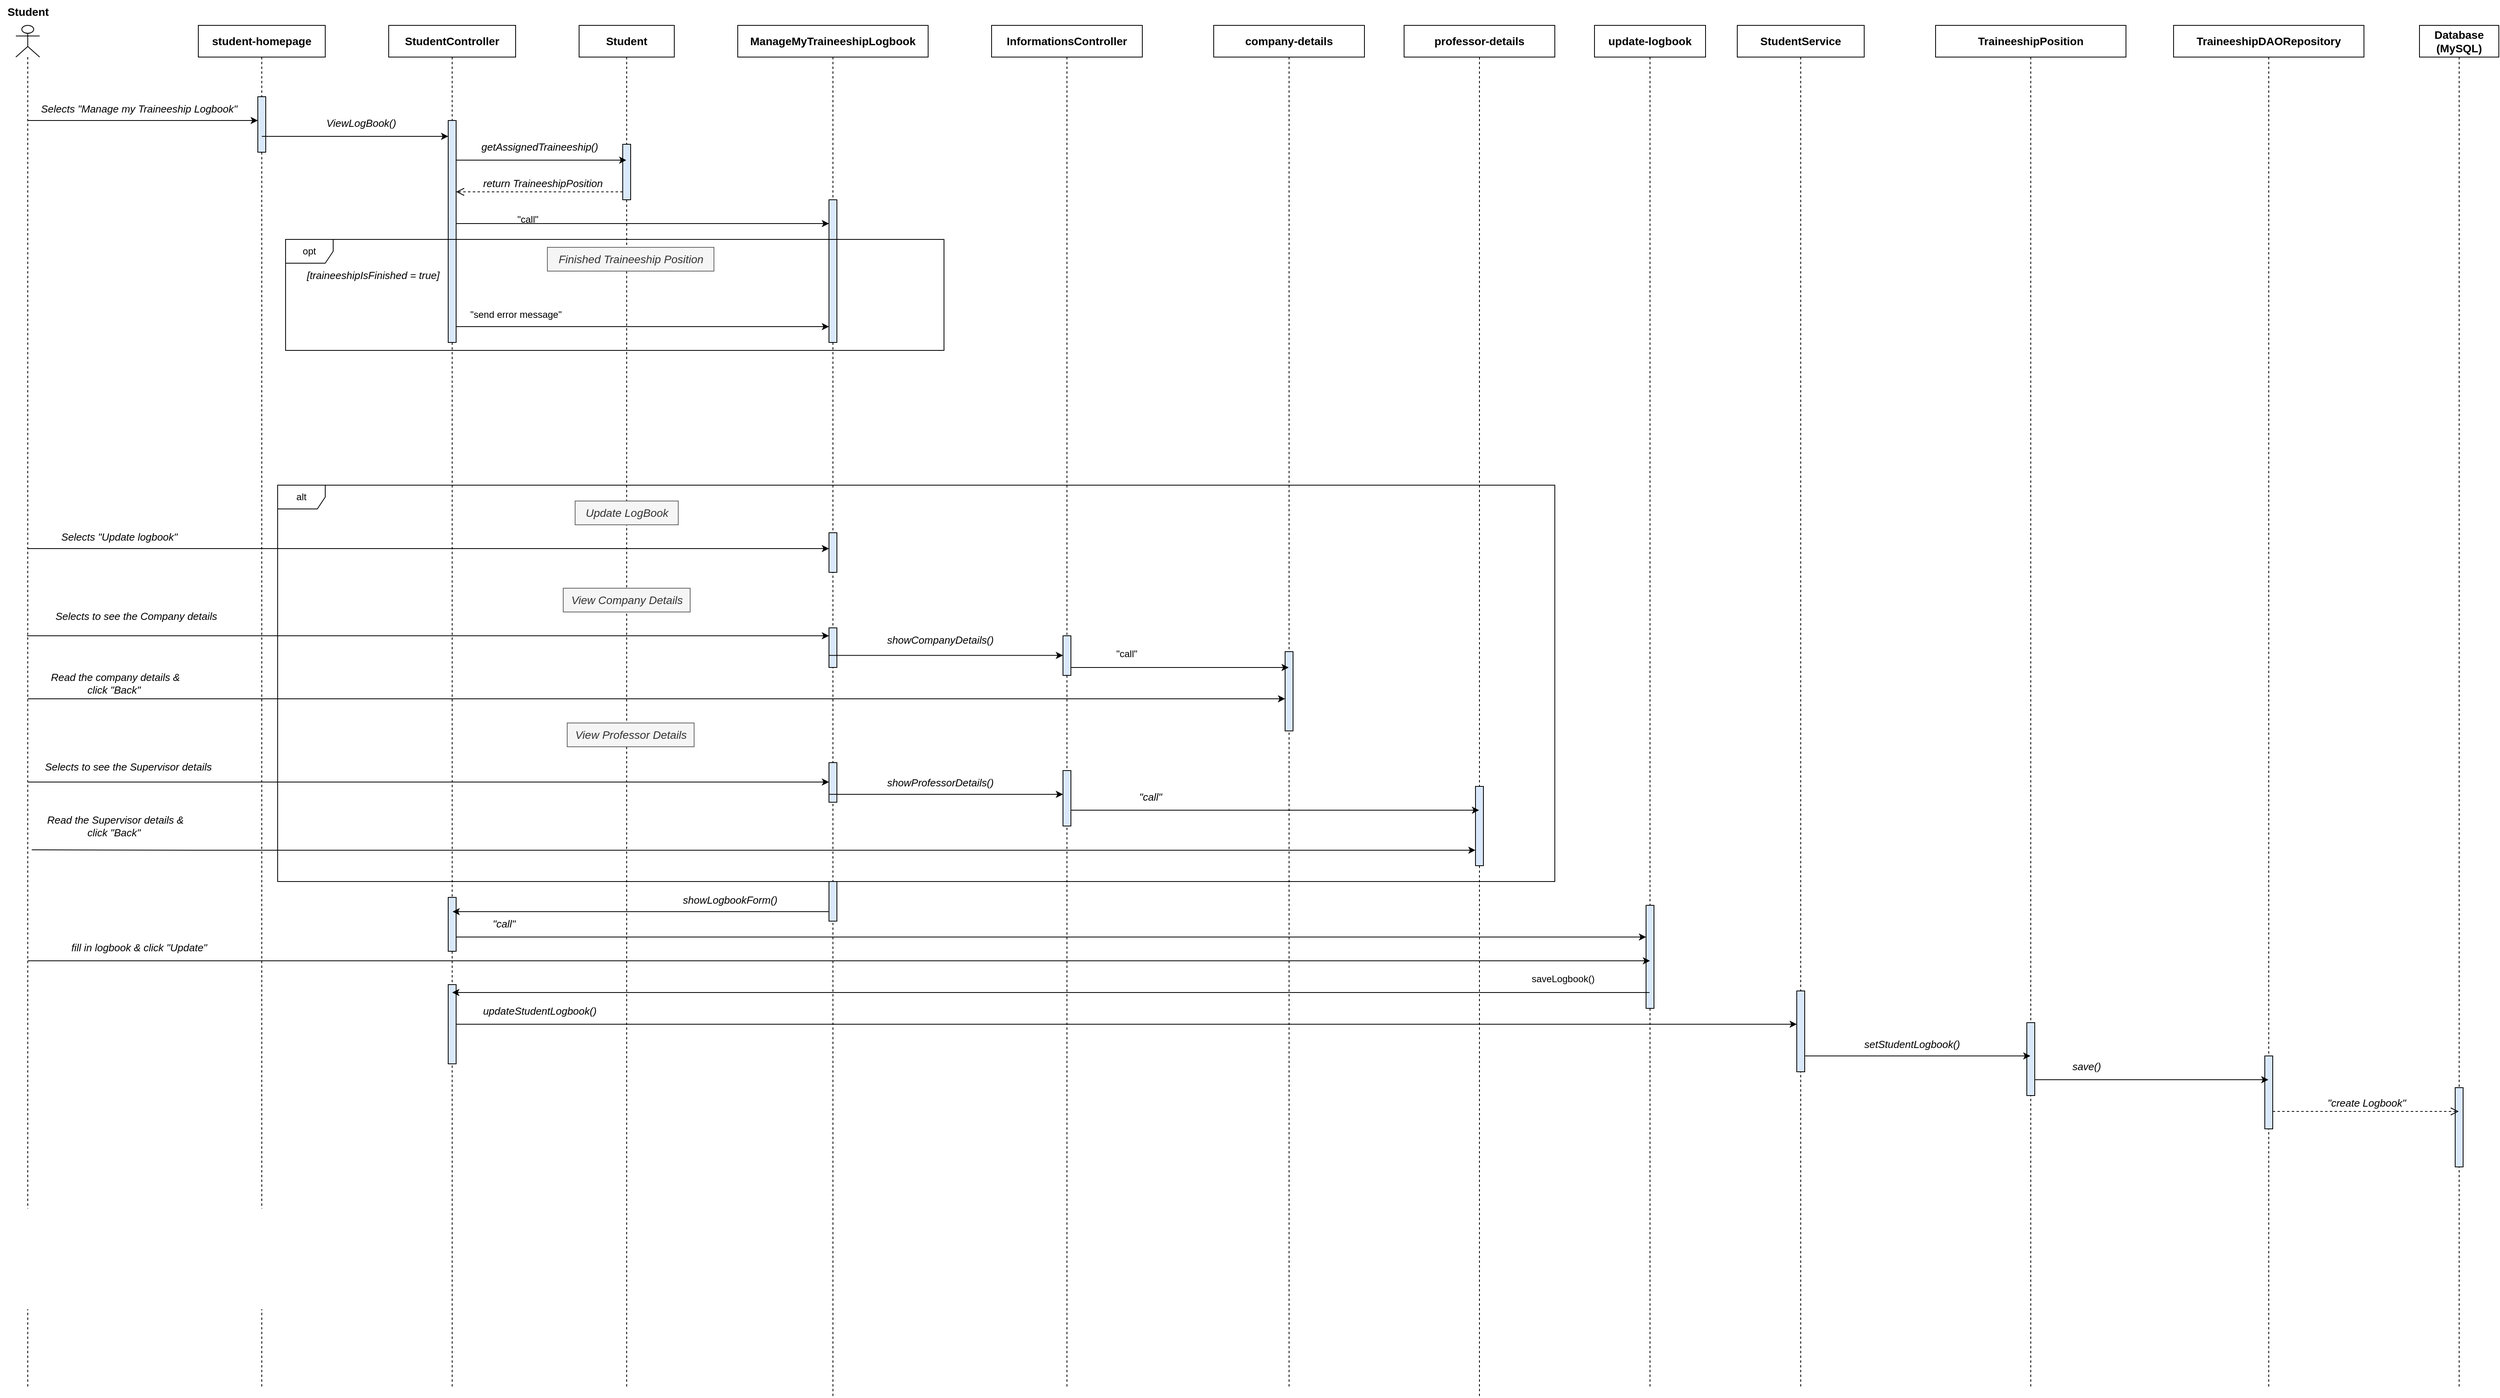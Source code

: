 <mxfile version="26.2.14">
  <diagram name="Page-1" id="MudPRS1A8s806OBrTVAc">
    <mxGraphModel dx="4316" dy="3283" grid="1" gridSize="10" guides="1" tooltips="1" connect="1" arrows="1" fold="1" page="1" pageScale="1" pageWidth="850" pageHeight="1100" math="0" shadow="0">
      <root>
        <mxCell id="0" />
        <mxCell id="1" parent="0" />
        <mxCell id="R-E-YE2nnD_rp0op8uw5-1" value="" style="shape=umlLifeline;perimeter=lifelinePerimeter;whiteSpace=wrap;html=1;container=1;dropTarget=0;collapsible=0;recursiveResize=0;outlineConnect=0;portConstraint=eastwest;newEdgeStyle={&quot;curved&quot;:0,&quot;rounded&quot;:0};participant=umlActor;" parent="1" vertex="1">
          <mxGeometry x="-830" width="30" height="1720" as="geometry" />
        </mxCell>
        <mxCell id="R-E-YE2nnD_rp0op8uw5-2" value="student-homepage" style="shape=umlLifeline;perimeter=lifelinePerimeter;whiteSpace=wrap;html=1;container=1;dropTarget=0;collapsible=0;recursiveResize=0;outlineConnect=0;portConstraint=eastwest;newEdgeStyle={&quot;curved&quot;:0,&quot;rounded&quot;:0};fontSize=14;fontStyle=1" parent="1" vertex="1">
          <mxGeometry x="-600" width="160" height="1720" as="geometry" />
        </mxCell>
        <mxCell id="R-E-YE2nnD_rp0op8uw5-3" value="" style="html=1;points=[[0,0,0,0,5],[0,1,0,0,-5],[1,0,0,0,5],[1,1,0,0,-5]];perimeter=orthogonalPerimeter;outlineConnect=0;targetShapes=umlLifeline;portConstraint=eastwest;newEdgeStyle={&quot;curved&quot;:0,&quot;rounded&quot;:0};strokeColor=#000000;fillColor=#dae8fc;" parent="R-E-YE2nnD_rp0op8uw5-2" vertex="1">
          <mxGeometry x="75" y="90" width="10" height="70" as="geometry" />
        </mxCell>
        <mxCell id="R-E-YE2nnD_rp0op8uw5-5" value="&lt;font style=&quot;font-size: 13px;&quot;&gt;&lt;i&gt;Selects &quot;Manage my Traineeship Logbook&quot;&lt;/i&gt;&lt;/font&gt;" style="text;html=1;align=center;verticalAlign=middle;resizable=0;points=[];autosize=1;strokeColor=none;fillColor=none;" parent="1" vertex="1">
          <mxGeometry x="-810" y="90" width="270" height="30" as="geometry" />
        </mxCell>
        <mxCell id="R-E-YE2nnD_rp0op8uw5-6" value="" style="endArrow=classic;html=1;rounded=0;" parent="1" source="R-E-YE2nnD_rp0op8uw5-1" target="R-E-YE2nnD_rp0op8uw5-3" edge="1">
          <mxGeometry width="50" height="50" relative="1" as="geometry">
            <mxPoint x="-820.163" y="120" as="sourcePoint" />
            <mxPoint x="-529.83" y="120" as="targetPoint" />
            <Array as="points">
              <mxPoint x="-670" y="120" />
            </Array>
          </mxGeometry>
        </mxCell>
        <mxCell id="R-E-YE2nnD_rp0op8uw5-8" value="StudentController" style="shape=umlLifeline;perimeter=lifelinePerimeter;whiteSpace=wrap;html=1;container=1;dropTarget=0;collapsible=0;recursiveResize=0;outlineConnect=0;portConstraint=eastwest;newEdgeStyle={&quot;curved&quot;:0,&quot;rounded&quot;:0};fontSize=14;fontStyle=1" parent="1" vertex="1">
          <mxGeometry x="-360" width="160" height="1720" as="geometry" />
        </mxCell>
        <mxCell id="R-E-YE2nnD_rp0op8uw5-12" value="" style="html=1;points=[[0,0,0,0,5],[0,1,0,0,-5],[1,0,0,0,5],[1,1,0,0,-5]];perimeter=orthogonalPerimeter;outlineConnect=0;targetShapes=umlLifeline;portConstraint=eastwest;newEdgeStyle={&quot;curved&quot;:0,&quot;rounded&quot;:0};strokeColor=#000000;fillColor=#dae8fc;" parent="R-E-YE2nnD_rp0op8uw5-8" vertex="1">
          <mxGeometry x="75" y="120" width="10" height="280" as="geometry" />
        </mxCell>
        <mxCell id="R-E-YE2nnD_rp0op8uw5-69" value="" style="html=1;points=[[0,0,0,0,5],[0,1,0,0,-5],[1,0,0,0,5],[1,1,0,0,-5]];perimeter=orthogonalPerimeter;outlineConnect=0;targetShapes=umlLifeline;portConstraint=eastwest;newEdgeStyle={&quot;curved&quot;:0,&quot;rounded&quot;:0};strokeColor=#000000;fillColor=#dae8fc;" parent="R-E-YE2nnD_rp0op8uw5-8" vertex="1">
          <mxGeometry x="75" y="1100" width="10" height="68" as="geometry" />
        </mxCell>
        <mxCell id="R-E-YE2nnD_rp0op8uw5-76" value="" style="html=1;points=[[0,0,0,0,5],[0,1,0,0,-5],[1,0,0,0,5],[1,1,0,0,-5]];perimeter=orthogonalPerimeter;outlineConnect=0;targetShapes=umlLifeline;portConstraint=eastwest;newEdgeStyle={&quot;curved&quot;:0,&quot;rounded&quot;:0};strokeColor=#000000;fillColor=#dae8fc;" parent="R-E-YE2nnD_rp0op8uw5-8" vertex="1">
          <mxGeometry x="75" y="1210" width="10" height="100" as="geometry" />
        </mxCell>
        <mxCell id="R-E-YE2nnD_rp0op8uw5-13" value="" style="endArrow=classic;html=1;rounded=0;" parent="1" source="R-E-YE2nnD_rp0op8uw5-2" target="R-E-YE2nnD_rp0op8uw5-12" edge="1">
          <mxGeometry width="50" height="50" relative="1" as="geometry">
            <mxPoint x="-290" y="310" as="sourcePoint" />
            <mxPoint x="-240" y="260" as="targetPoint" />
            <Array as="points">
              <mxPoint x="-410" y="140" />
            </Array>
          </mxGeometry>
        </mxCell>
        <mxCell id="R-E-YE2nnD_rp0op8uw5-14" value="ViewLogBook()" style="text;html=1;align=center;verticalAlign=middle;resizable=0;points=[];autosize=1;strokeColor=none;fillColor=none;fontSize=13;fontStyle=2" parent="1" vertex="1">
          <mxGeometry x="-450" y="108" width="110" height="30" as="geometry" />
        </mxCell>
        <mxCell id="R-E-YE2nnD_rp0op8uw5-15" value="Student" style="shape=umlLifeline;perimeter=lifelinePerimeter;whiteSpace=wrap;html=1;container=1;dropTarget=0;collapsible=0;recursiveResize=0;outlineConnect=0;portConstraint=eastwest;newEdgeStyle={&quot;curved&quot;:0,&quot;rounded&quot;:0};fontSize=14;fontStyle=1" parent="1" vertex="1">
          <mxGeometry x="-120" width="120" height="1720" as="geometry" />
        </mxCell>
        <mxCell id="R-E-YE2nnD_rp0op8uw5-17" value="" style="html=1;points=[[0,0,0,0,5],[0,1,0,0,-5],[1,0,0,0,5],[1,1,0,0,-5]];perimeter=orthogonalPerimeter;outlineConnect=0;targetShapes=umlLifeline;portConstraint=eastwest;newEdgeStyle={&quot;curved&quot;:0,&quot;rounded&quot;:0};strokeColor=#000000;fillColor=#dae8fc;" parent="R-E-YE2nnD_rp0op8uw5-15" vertex="1">
          <mxGeometry x="55" y="150" width="10" height="70" as="geometry" />
        </mxCell>
        <mxCell id="R-E-YE2nnD_rp0op8uw5-18" value="" style="endArrow=classic;html=1;rounded=0;" parent="1" source="R-E-YE2nnD_rp0op8uw5-12" target="R-E-YE2nnD_rp0op8uw5-15" edge="1">
          <mxGeometry width="50" height="50" relative="1" as="geometry">
            <mxPoint x="-80" y="250" as="sourcePoint" />
            <mxPoint x="-30" y="200" as="targetPoint" />
            <Array as="points">
              <mxPoint x="-160" y="170" />
            </Array>
          </mxGeometry>
        </mxCell>
        <mxCell id="R-E-YE2nnD_rp0op8uw5-20" value="getAssignedTraineeship()" style="text;html=1;align=center;verticalAlign=middle;resizable=0;points=[];autosize=1;strokeColor=none;fillColor=none;fontSize=13;fontStyle=2" parent="1" vertex="1">
          <mxGeometry x="-255" y="138" width="170" height="30" as="geometry" />
        </mxCell>
        <mxCell id="R-E-YE2nnD_rp0op8uw5-21" value="&lt;font style=&quot;font-size: 13px;&quot;&gt;&lt;i&gt;return TraineeshipPosition&lt;/i&gt;&lt;/font&gt;" style="html=1;verticalAlign=bottom;endArrow=open;dashed=1;endSize=8;curved=0;rounded=0;" parent="1" source="R-E-YE2nnD_rp0op8uw5-17" target="R-E-YE2nnD_rp0op8uw5-12" edge="1">
          <mxGeometry x="-0.034" relative="1" as="geometry">
            <mxPoint x="-60" y="210" as="sourcePoint" />
            <mxPoint x="-270" y="210" as="targetPoint" />
            <Array as="points">
              <mxPoint x="-139" y="210" />
            </Array>
            <mxPoint as="offset" />
          </mxGeometry>
        </mxCell>
        <mxCell id="R-E-YE2nnD_rp0op8uw5-22" value="" style="endArrow=classic;html=1;rounded=0;" parent="1" edge="1">
          <mxGeometry width="50" height="50" relative="1" as="geometry">
            <mxPoint x="-275" y="250" as="sourcePoint" />
            <mxPoint x="195" y="250" as="targetPoint" />
            <Array as="points">
              <mxPoint x="-70" y="250" />
            </Array>
          </mxGeometry>
        </mxCell>
        <mxCell id="R-E-YE2nnD_rp0op8uw5-23" value="ManageMyTraineeshipLogbook" style="shape=umlLifeline;perimeter=lifelinePerimeter;whiteSpace=wrap;html=1;container=1;dropTarget=0;collapsible=0;recursiveResize=0;outlineConnect=0;portConstraint=eastwest;newEdgeStyle={&quot;curved&quot;:0,&quot;rounded&quot;:0};fontSize=14;fontStyle=1" parent="1" vertex="1">
          <mxGeometry x="80" width="240" height="1730" as="geometry" />
        </mxCell>
        <mxCell id="R-E-YE2nnD_rp0op8uw5-25" value="" style="html=1;points=[[0,0,0,0,5],[0,1,0,0,-5],[1,0,0,0,5],[1,1,0,0,-5]];perimeter=orthogonalPerimeter;outlineConnect=0;targetShapes=umlLifeline;portConstraint=eastwest;newEdgeStyle={&quot;curved&quot;:0,&quot;rounded&quot;:0};strokeColor=#000000;fillColor=#dae8fc;" parent="R-E-YE2nnD_rp0op8uw5-23" vertex="1">
          <mxGeometry x="115" y="220" width="10" height="180" as="geometry" />
        </mxCell>
        <mxCell id="R-E-YE2nnD_rp0op8uw5-79" value="" style="html=1;points=[[0,0,0,0,5],[0,1,0,0,-5],[1,0,0,0,5],[1,1,0,0,-5]];perimeter=orthogonalPerimeter;outlineConnect=0;targetShapes=umlLifeline;portConstraint=eastwest;newEdgeStyle={&quot;curved&quot;:0,&quot;rounded&quot;:0};strokeColor=#000000;fillColor=#dae8fc;" parent="R-E-YE2nnD_rp0op8uw5-23" vertex="1">
          <mxGeometry x="115" y="1080" width="10" height="50" as="geometry" />
        </mxCell>
        <mxCell id="R-E-YE2nnD_rp0op8uw5-26" value="&quot;call&quot;" style="text;html=1;align=center;verticalAlign=middle;resizable=0;points=[];autosize=1;strokeColor=none;fillColor=none;" parent="1" vertex="1">
          <mxGeometry x="-210" y="230" width="50" height="30" as="geometry" />
        </mxCell>
        <mxCell id="R-E-YE2nnD_rp0op8uw5-27" value="opt" style="shape=umlFrame;whiteSpace=wrap;html=1;pointerEvents=0;" parent="1" vertex="1">
          <mxGeometry x="-490" y="270" width="830" height="140" as="geometry" />
        </mxCell>
        <mxCell id="R-E-YE2nnD_rp0op8uw5-28" value="Finished Traineeship Position" style="text;html=1;align=center;verticalAlign=middle;resizable=0;points=[];autosize=1;strokeColor=#666666;fillColor=#f5f5f5;fontSize=14;fontStyle=2;fontColor=#333333;" parent="1" vertex="1">
          <mxGeometry x="-160" y="280" width="210" height="30" as="geometry" />
        </mxCell>
        <mxCell id="R-E-YE2nnD_rp0op8uw5-29" value="" style="endArrow=classic;html=1;rounded=0;" parent="1" edge="1">
          <mxGeometry width="50" height="50" relative="1" as="geometry">
            <mxPoint x="-275" y="380" as="sourcePoint" />
            <mxPoint x="195" y="380" as="targetPoint" />
            <Array as="points">
              <mxPoint x="-45" y="380" />
            </Array>
          </mxGeometry>
        </mxCell>
        <mxCell id="R-E-YE2nnD_rp0op8uw5-30" value="&quot;send error message&quot;" style="text;html=1;align=center;verticalAlign=middle;resizable=0;points=[];autosize=1;strokeColor=none;fillColor=none;" parent="1" vertex="1">
          <mxGeometry x="-270" y="350" width="140" height="30" as="geometry" />
        </mxCell>
        <mxCell id="R-E-YE2nnD_rp0op8uw5-31" value="[traineeshipIsFinished = true]" style="text;html=1;align=center;verticalAlign=middle;resizable=0;points=[];autosize=1;strokeColor=none;fillColor=none;fontSize=13;fontStyle=2" parent="1" vertex="1">
          <mxGeometry x="-475" y="300" width="190" height="30" as="geometry" />
        </mxCell>
        <mxCell id="R-E-YE2nnD_rp0op8uw5-32" value="alt" style="shape=umlFrame;whiteSpace=wrap;html=1;pointerEvents=0;" parent="1" vertex="1">
          <mxGeometry x="-500" y="580" width="1610" height="500" as="geometry" />
        </mxCell>
        <mxCell id="R-E-YE2nnD_rp0op8uw5-33" value="Update LogBook" style="text;html=1;align=center;verticalAlign=middle;resizable=0;points=[];autosize=1;strokeColor=#666666;fillColor=#f5f5f5;fontSize=14;fontStyle=2;fontColor=#333333;" parent="1" vertex="1">
          <mxGeometry x="-125" y="600" width="130" height="30" as="geometry" />
        </mxCell>
        <mxCell id="R-E-YE2nnD_rp0op8uw5-34" value="" style="html=1;points=[[0,0,0,0,5],[0,1,0,0,-5],[1,0,0,0,5],[1,1,0,0,-5]];perimeter=orthogonalPerimeter;outlineConnect=0;targetShapes=umlLifeline;portConstraint=eastwest;newEdgeStyle={&quot;curved&quot;:0,&quot;rounded&quot;:0};strokeColor=#000000;fillColor=#dae8fc;" parent="1" vertex="1">
          <mxGeometry x="195" y="640" width="10" height="50" as="geometry" />
        </mxCell>
        <mxCell id="R-E-YE2nnD_rp0op8uw5-35" value="" style="endArrow=classic;html=1;rounded=0;" parent="1" source="R-E-YE2nnD_rp0op8uw5-1" target="R-E-YE2nnD_rp0op8uw5-34" edge="1">
          <mxGeometry width="50" height="50" relative="1" as="geometry">
            <mxPoint x="-750" y="660" as="sourcePoint" />
            <mxPoint x="-459" y="660" as="targetPoint" />
            <Array as="points">
              <mxPoint x="-604" y="660" />
            </Array>
          </mxGeometry>
        </mxCell>
        <mxCell id="R-E-YE2nnD_rp0op8uw5-36" value="Selects &quot;Update logbook&quot;" style="text;html=1;align=center;verticalAlign=middle;resizable=0;points=[];autosize=1;strokeColor=none;fillColor=none;fontSize=13;fontStyle=2" parent="1" vertex="1">
          <mxGeometry x="-785" y="630" width="170" height="30" as="geometry" />
        </mxCell>
        <mxCell id="R-E-YE2nnD_rp0op8uw5-37" value="View Company Details" style="text;html=1;align=center;verticalAlign=middle;resizable=0;points=[];autosize=1;strokeColor=#666666;fillColor=#f5f5f5;fontSize=14;fontStyle=2;fontColor=#333333;" parent="1" vertex="1">
          <mxGeometry x="-140" y="710" width="160" height="30" as="geometry" />
        </mxCell>
        <mxCell id="R-E-YE2nnD_rp0op8uw5-38" value="" style="html=1;points=[[0,0,0,0,5],[0,1,0,0,-5],[1,0,0,0,5],[1,1,0,0,-5]];perimeter=orthogonalPerimeter;outlineConnect=0;targetShapes=umlLifeline;portConstraint=eastwest;newEdgeStyle={&quot;curved&quot;:0,&quot;rounded&quot;:0};strokeColor=#000000;fillColor=#dae8fc;" parent="1" vertex="1">
          <mxGeometry x="195" y="760" width="10" height="50" as="geometry" />
        </mxCell>
        <mxCell id="R-E-YE2nnD_rp0op8uw5-39" value="" style="endArrow=classic;html=1;rounded=0;" parent="1" edge="1">
          <mxGeometry width="50" height="50" relative="1" as="geometry">
            <mxPoint x="-816" y="770" as="sourcePoint" />
            <mxPoint x="195" y="770" as="targetPoint" />
            <Array as="points">
              <mxPoint x="-604" y="770" />
            </Array>
          </mxGeometry>
        </mxCell>
        <mxCell id="R-E-YE2nnD_rp0op8uw5-40" value="Selects to see the Company details&amp;nbsp;&amp;nbsp;" style="text;html=1;align=center;verticalAlign=middle;resizable=0;points=[];autosize=1;strokeColor=none;fillColor=none;fontSize=13;fontStyle=2" parent="1" vertex="1">
          <mxGeometry x="-790" y="730" width="230" height="30" as="geometry" />
        </mxCell>
        <mxCell id="R-E-YE2nnD_rp0op8uw5-44" value="showCompanyDetails()" style="text;html=1;align=center;verticalAlign=middle;resizable=0;points=[];autosize=1;strokeColor=none;fillColor=none;fontSize=13;fontStyle=2" parent="1" vertex="1">
          <mxGeometry x="255" y="760" width="160" height="30" as="geometry" />
        </mxCell>
        <mxCell id="R-E-YE2nnD_rp0op8uw5-45" value="InformationsController" style="shape=umlLifeline;perimeter=lifelinePerimeter;whiteSpace=wrap;html=1;container=1;dropTarget=0;collapsible=0;recursiveResize=0;outlineConnect=0;portConstraint=eastwest;newEdgeStyle={&quot;curved&quot;:0,&quot;rounded&quot;:0};fontSize=14;fontStyle=1" parent="1" vertex="1">
          <mxGeometry x="400" width="190" height="1720" as="geometry" />
        </mxCell>
        <mxCell id="R-E-YE2nnD_rp0op8uw5-47" value="" style="html=1;points=[[0,0,0,0,5],[0,1,0,0,-5],[1,0,0,0,5],[1,1,0,0,-5]];perimeter=orthogonalPerimeter;outlineConnect=0;targetShapes=umlLifeline;portConstraint=eastwest;newEdgeStyle={&quot;curved&quot;:0,&quot;rounded&quot;:0};strokeColor=#000000;fillColor=#dae8fc;" parent="R-E-YE2nnD_rp0op8uw5-45" vertex="1">
          <mxGeometry x="90" y="770" width="10" height="50" as="geometry" />
        </mxCell>
        <mxCell id="R-E-YE2nnD_rp0op8uw5-59" value="" style="html=1;points=[[0,0,0,0,5],[0,1,0,0,-5],[1,0,0,0,5],[1,1,0,0,-5]];perimeter=orthogonalPerimeter;outlineConnect=0;targetShapes=umlLifeline;portConstraint=eastwest;newEdgeStyle={&quot;curved&quot;:0,&quot;rounded&quot;:0};strokeColor=#000000;fillColor=#dae8fc;" parent="R-E-YE2nnD_rp0op8uw5-45" vertex="1">
          <mxGeometry x="90" y="940" width="10" height="70" as="geometry" />
        </mxCell>
        <mxCell id="R-E-YE2nnD_rp0op8uw5-46" value="" style="endArrow=classic;html=1;rounded=0;exitX=0;exitY=1;exitDx=0;exitDy=-5;exitPerimeter=0;" parent="1" edge="1">
          <mxGeometry width="50" height="50" relative="1" as="geometry">
            <mxPoint x="195" y="794.75" as="sourcePoint" />
            <mxPoint x="490" y="794.75" as="targetPoint" />
          </mxGeometry>
        </mxCell>
        <mxCell id="R-E-YE2nnD_rp0op8uw5-48" value="company-details" style="shape=umlLifeline;perimeter=lifelinePerimeter;whiteSpace=wrap;html=1;container=1;dropTarget=0;collapsible=0;recursiveResize=0;outlineConnect=0;portConstraint=eastwest;newEdgeStyle={&quot;curved&quot;:0,&quot;rounded&quot;:0};fontSize=14;fontStyle=1" parent="1" vertex="1">
          <mxGeometry x="680" width="190" height="1720" as="geometry" />
        </mxCell>
        <mxCell id="R-E-YE2nnD_rp0op8uw5-49" value="" style="html=1;points=[[0,0,0,0,5],[0,1,0,0,-5],[1,0,0,0,5],[1,1,0,0,-5]];perimeter=orthogonalPerimeter;outlineConnect=0;targetShapes=umlLifeline;portConstraint=eastwest;newEdgeStyle={&quot;curved&quot;:0,&quot;rounded&quot;:0};strokeColor=#000000;fillColor=#dae8fc;" parent="R-E-YE2nnD_rp0op8uw5-48" vertex="1">
          <mxGeometry x="90" y="790" width="10" height="100" as="geometry" />
        </mxCell>
        <mxCell id="R-E-YE2nnD_rp0op8uw5-50" value="" style="endArrow=classic;html=1;rounded=0;" parent="1" edge="1">
          <mxGeometry width="50" height="50" relative="1" as="geometry">
            <mxPoint x="500" y="810" as="sourcePoint" />
            <mxPoint x="774.5" y="810" as="targetPoint" />
          </mxGeometry>
        </mxCell>
        <mxCell id="R-E-YE2nnD_rp0op8uw5-51" value="Read the company details &amp;amp;&lt;div&gt;click &quot;Back&quot;&amp;nbsp;&lt;/div&gt;" style="text;html=1;align=center;verticalAlign=middle;resizable=0;points=[];autosize=1;strokeColor=none;fillColor=none;fontSize=13;fontStyle=2" parent="1" vertex="1">
          <mxGeometry x="-800" y="810" width="190" height="40" as="geometry" />
        </mxCell>
        <mxCell id="R-E-YE2nnD_rp0op8uw5-52" value="" style="endArrow=classic;html=1;rounded=0;" parent="1" source="R-E-YE2nnD_rp0op8uw5-1" target="R-E-YE2nnD_rp0op8uw5-49" edge="1">
          <mxGeometry width="50" height="50" relative="1" as="geometry">
            <mxPoint x="-830.0" y="849.47" as="sourcePoint" />
            <mxPoint x="759.87" y="849.47" as="targetPoint" />
            <Array as="points">
              <mxPoint x="-608.63" y="849.47" />
            </Array>
          </mxGeometry>
        </mxCell>
        <mxCell id="R-E-YE2nnD_rp0op8uw5-53" value="" style="html=1;points=[[0,0,0,0,5],[0,1,0,0,-5],[1,0,0,0,5],[1,1,0,0,-5]];perimeter=orthogonalPerimeter;outlineConnect=0;targetShapes=umlLifeline;portConstraint=eastwest;newEdgeStyle={&quot;curved&quot;:0,&quot;rounded&quot;:0};strokeColor=#000000;fillColor=#dae8fc;" parent="1" vertex="1">
          <mxGeometry x="195" y="930" width="10" height="50" as="geometry" />
        </mxCell>
        <mxCell id="R-E-YE2nnD_rp0op8uw5-54" value="View Professor Details" style="text;html=1;align=center;verticalAlign=middle;resizable=0;points=[];autosize=1;strokeColor=#666666;fillColor=#f5f5f5;fontSize=14;fontStyle=2;fontColor=#333333;" parent="1" vertex="1">
          <mxGeometry x="-135" y="880" width="160" height="30" as="geometry" />
        </mxCell>
        <mxCell id="R-E-YE2nnD_rp0op8uw5-55" value="" style="endArrow=classic;html=1;rounded=0;" parent="1" source="R-E-YE2nnD_rp0op8uw5-1" target="R-E-YE2nnD_rp0op8uw5-53" edge="1">
          <mxGeometry width="50" height="50" relative="1" as="geometry">
            <mxPoint x="-810" y="954.5" as="sourcePoint" />
            <mxPoint x="201" y="954.5" as="targetPoint" />
            <Array as="points">
              <mxPoint x="-598" y="954.5" />
            </Array>
          </mxGeometry>
        </mxCell>
        <mxCell id="R-E-YE2nnD_rp0op8uw5-56" value="Selects to see the Supervisor details&amp;nbsp;&amp;nbsp;" style="text;html=1;align=center;verticalAlign=middle;resizable=0;points=[];autosize=1;strokeColor=none;fillColor=none;fontSize=13;fontStyle=2" parent="1" vertex="1">
          <mxGeometry x="-805" y="920" width="240" height="30" as="geometry" />
        </mxCell>
        <mxCell id="R-E-YE2nnD_rp0op8uw5-57" value="Read the Supervisor details &amp;amp;&lt;div&gt;click &quot;Back&quot;&amp;nbsp;&lt;/div&gt;" style="text;html=1;align=center;verticalAlign=middle;resizable=0;points=[];autosize=1;strokeColor=none;fillColor=none;fontSize=13;fontStyle=2" parent="1" vertex="1">
          <mxGeometry x="-805" y="990" width="200" height="40" as="geometry" />
        </mxCell>
        <mxCell id="R-E-YE2nnD_rp0op8uw5-58" value="" style="endArrow=classic;html=1;rounded=0;" parent="1" edge="1">
          <mxGeometry width="50" height="50" relative="1" as="geometry">
            <mxPoint x="-810" y="1040" as="sourcePoint" />
            <mxPoint x="1010.0" y="1040.47" as="targetPoint" />
            <Array as="points">
              <mxPoint x="-602.63" y="1040.47" />
            </Array>
          </mxGeometry>
        </mxCell>
        <mxCell id="R-E-YE2nnD_rp0op8uw5-60" value="" style="endArrow=classic;html=1;rounded=0;exitX=0;exitY=1;exitDx=0;exitDy=-5;exitPerimeter=0;" parent="1" edge="1">
          <mxGeometry width="50" height="50" relative="1" as="geometry">
            <mxPoint x="195" y="970" as="sourcePoint" />
            <mxPoint x="490" y="970" as="targetPoint" />
          </mxGeometry>
        </mxCell>
        <mxCell id="R-E-YE2nnD_rp0op8uw5-61" value="showProfessorDetails()" style="text;html=1;align=center;verticalAlign=middle;resizable=0;points=[];autosize=1;strokeColor=none;fillColor=none;fontSize=13;fontStyle=2" parent="1" vertex="1">
          <mxGeometry x="255" y="940" width="160" height="30" as="geometry" />
        </mxCell>
        <mxCell id="R-E-YE2nnD_rp0op8uw5-62" value="&quot;call&quot;" style="text;html=1;align=center;verticalAlign=middle;resizable=0;points=[];autosize=1;strokeColor=none;fillColor=none;" parent="1" vertex="1">
          <mxGeometry x="545" y="778" width="50" height="30" as="geometry" />
        </mxCell>
        <mxCell id="R-E-YE2nnD_rp0op8uw5-63" value="professor-details" style="shape=umlLifeline;perimeter=lifelinePerimeter;whiteSpace=wrap;html=1;container=1;dropTarget=0;collapsible=0;recursiveResize=0;outlineConnect=0;portConstraint=eastwest;newEdgeStyle={&quot;curved&quot;:0,&quot;rounded&quot;:0};fontSize=14;fontStyle=1" parent="1" vertex="1">
          <mxGeometry x="920" width="190" height="1730" as="geometry" />
        </mxCell>
        <mxCell id="R-E-YE2nnD_rp0op8uw5-64" value="" style="html=1;points=[[0,0,0,0,5],[0,1,0,0,-5],[1,0,0,0,5],[1,1,0,0,-5]];perimeter=orthogonalPerimeter;outlineConnect=0;targetShapes=umlLifeline;portConstraint=eastwest;newEdgeStyle={&quot;curved&quot;:0,&quot;rounded&quot;:0};strokeColor=#000000;fillColor=#dae8fc;" parent="R-E-YE2nnD_rp0op8uw5-63" vertex="1">
          <mxGeometry x="90" y="960" width="10" height="100" as="geometry" />
        </mxCell>
        <mxCell id="R-E-YE2nnD_rp0op8uw5-65" value="" style="endArrow=classic;html=1;rounded=0;" parent="1" edge="1">
          <mxGeometry width="50" height="50" relative="1" as="geometry">
            <mxPoint x="500.0" y="990" as="sourcePoint" />
            <mxPoint x="1014.5" y="990" as="targetPoint" />
          </mxGeometry>
        </mxCell>
        <mxCell id="R-E-YE2nnD_rp0op8uw5-66" value="update-logbook" style="shape=umlLifeline;perimeter=lifelinePerimeter;whiteSpace=wrap;html=1;container=1;dropTarget=0;collapsible=0;recursiveResize=0;outlineConnect=0;portConstraint=eastwest;newEdgeStyle={&quot;curved&quot;:0,&quot;rounded&quot;:0};fontSize=14;fontStyle=1" parent="1" vertex="1">
          <mxGeometry x="1160" width="140" height="1720" as="geometry" />
        </mxCell>
        <mxCell id="R-E-YE2nnD_rp0op8uw5-70" value="" style="html=1;points=[[0,0,0,0,5],[0,1,0,0,-5],[1,0,0,0,5],[1,1,0,0,-5]];perimeter=orthogonalPerimeter;outlineConnect=0;targetShapes=umlLifeline;portConstraint=eastwest;newEdgeStyle={&quot;curved&quot;:0,&quot;rounded&quot;:0};strokeColor=#000000;fillColor=#dae8fc;" parent="R-E-YE2nnD_rp0op8uw5-66" vertex="1">
          <mxGeometry x="65" y="1110" width="10" height="130" as="geometry" />
        </mxCell>
        <mxCell id="R-E-YE2nnD_rp0op8uw5-71" value="&quot;call&quot;" style="text;html=1;align=center;verticalAlign=middle;resizable=0;points=[];autosize=1;strokeColor=none;fillColor=none;fontSize=13;fontStyle=2" parent="1" vertex="1">
          <mxGeometry x="575" y="958" width="50" height="30" as="geometry" />
        </mxCell>
        <mxCell id="R-E-YE2nnD_rp0op8uw5-72" value="" style="endArrow=classic;html=1;rounded=0;" parent="1" edge="1">
          <mxGeometry width="50" height="50" relative="1" as="geometry">
            <mxPoint x="-275" y="1150" as="sourcePoint" />
            <mxPoint x="1225" y="1150" as="targetPoint" />
          </mxGeometry>
        </mxCell>
        <mxCell id="R-E-YE2nnD_rp0op8uw5-73" value="&quot;call&quot;" style="text;html=1;align=center;verticalAlign=middle;resizable=0;points=[];autosize=1;strokeColor=none;fillColor=none;fontSize=13;fontStyle=2" parent="1" vertex="1">
          <mxGeometry x="-240" y="1118" width="50" height="30" as="geometry" />
        </mxCell>
        <mxCell id="R-E-YE2nnD_rp0op8uw5-74" value="" style="endArrow=classic;html=1;rounded=0;" parent="1" source="R-E-YE2nnD_rp0op8uw5-1" edge="1">
          <mxGeometry width="50" height="50" relative="1" as="geometry">
            <mxPoint x="-805.0" y="1180.0" as="sourcePoint" />
            <mxPoint x="1230" y="1180" as="targetPoint" />
            <Array as="points">
              <mxPoint x="-586.88" y="1180" />
            </Array>
          </mxGeometry>
        </mxCell>
        <mxCell id="R-E-YE2nnD_rp0op8uw5-75" value="fill in logbook &amp;amp; click &quot;Update&quot;" style="text;html=1;align=center;verticalAlign=middle;resizable=0;points=[];autosize=1;strokeColor=none;fillColor=none;fontSize=13;fontStyle=2" parent="1" vertex="1">
          <mxGeometry x="-770" y="1148" width="190" height="30" as="geometry" />
        </mxCell>
        <mxCell id="R-E-YE2nnD_rp0op8uw5-77" value="" style="endArrow=classic;html=1;rounded=0;" parent="1" target="R-E-YE2nnD_rp0op8uw5-8" edge="1">
          <mxGeometry width="50" height="50" relative="1" as="geometry">
            <mxPoint x="1229.5" y="1220" as="sourcePoint" />
            <mxPoint x="205" y="1220" as="targetPoint" />
          </mxGeometry>
        </mxCell>
        <mxCell id="R-E-YE2nnD_rp0op8uw5-78" value="saveLogbook()" style="text;html=1;align=center;verticalAlign=middle;resizable=0;points=[];autosize=1;strokeColor=none;fillColor=none;" parent="1" vertex="1">
          <mxGeometry x="1070" y="1188" width="100" height="30" as="geometry" />
        </mxCell>
        <mxCell id="R-E-YE2nnD_rp0op8uw5-80" value="" style="endArrow=classic;html=1;rounded=0;" parent="1" edge="1">
          <mxGeometry width="50" height="50" relative="1" as="geometry">
            <mxPoint x="195" y="1118" as="sourcePoint" />
            <mxPoint x="-279.5" y="1118" as="targetPoint" />
          </mxGeometry>
        </mxCell>
        <mxCell id="R-E-YE2nnD_rp0op8uw5-81" value="showLogbookForm()" style="text;html=1;align=center;verticalAlign=middle;resizable=0;points=[];autosize=1;strokeColor=none;fillColor=none;fontSize=13;fontStyle=2" parent="1" vertex="1">
          <mxGeometry y="1088" width="140" height="30" as="geometry" />
        </mxCell>
        <mxCell id="R-E-YE2nnD_rp0op8uw5-82" value="StudentService" style="shape=umlLifeline;perimeter=lifelinePerimeter;whiteSpace=wrap;html=1;container=1;dropTarget=0;collapsible=0;recursiveResize=0;outlineConnect=0;portConstraint=eastwest;newEdgeStyle={&quot;curved&quot;:0,&quot;rounded&quot;:0};fontSize=14;fontStyle=1" parent="1" vertex="1">
          <mxGeometry x="1340" width="160" height="1720" as="geometry" />
        </mxCell>
        <mxCell id="R-E-YE2nnD_rp0op8uw5-84" value="" style="html=1;points=[[0,0,0,0,5],[0,1,0,0,-5],[1,0,0,0,5],[1,1,0,0,-5]];perimeter=orthogonalPerimeter;outlineConnect=0;targetShapes=umlLifeline;portConstraint=eastwest;newEdgeStyle={&quot;curved&quot;:0,&quot;rounded&quot;:0};strokeColor=#000000;fillColor=#dae8fc;" parent="R-E-YE2nnD_rp0op8uw5-82" vertex="1">
          <mxGeometry x="75" y="1218" width="10" height="102" as="geometry" />
        </mxCell>
        <mxCell id="R-E-YE2nnD_rp0op8uw5-85" value="" style="endArrow=classic;html=1;rounded=0;" parent="1" source="R-E-YE2nnD_rp0op8uw5-76" target="R-E-YE2nnD_rp0op8uw5-84" edge="1">
          <mxGeometry width="50" height="50" relative="1" as="geometry">
            <mxPoint x="430" y="1280" as="sourcePoint" />
            <mxPoint x="480" y="1230" as="targetPoint" />
          </mxGeometry>
        </mxCell>
        <mxCell id="R-E-YE2nnD_rp0op8uw5-86" value="updateStudentLogbook()" style="text;html=1;align=center;verticalAlign=middle;resizable=0;points=[];autosize=1;strokeColor=none;fillColor=none;fontSize=13;fontStyle=2" parent="1" vertex="1">
          <mxGeometry x="-255" y="1228" width="170" height="30" as="geometry" />
        </mxCell>
        <mxCell id="R-E-YE2nnD_rp0op8uw5-87" value="TraineeshipDAORepository" style="shape=umlLifeline;perimeter=lifelinePerimeter;whiteSpace=wrap;html=1;container=1;dropTarget=0;collapsible=0;recursiveResize=0;outlineConnect=0;portConstraint=eastwest;newEdgeStyle={&quot;curved&quot;:0,&quot;rounded&quot;:0};fontSize=14;fontStyle=1" parent="1" vertex="1">
          <mxGeometry x="1890" width="240" height="1720" as="geometry" />
        </mxCell>
        <mxCell id="R-E-YE2nnD_rp0op8uw5-96" value="" style="html=1;points=[[0,0,0,0,5],[0,1,0,0,-5],[1,0,0,0,5],[1,1,0,0,-5]];perimeter=orthogonalPerimeter;outlineConnect=0;targetShapes=umlLifeline;portConstraint=eastwest;newEdgeStyle={&quot;curved&quot;:0,&quot;rounded&quot;:0};strokeColor=#000000;fillColor=#dae8fc;" parent="R-E-YE2nnD_rp0op8uw5-87" vertex="1">
          <mxGeometry x="115" y="1300" width="10" height="92" as="geometry" />
        </mxCell>
        <mxCell id="R-E-YE2nnD_rp0op8uw5-89" value="TraineeshipPosition" style="shape=umlLifeline;perimeter=lifelinePerimeter;whiteSpace=wrap;html=1;container=1;dropTarget=0;collapsible=0;recursiveResize=0;outlineConnect=0;portConstraint=eastwest;newEdgeStyle={&quot;curved&quot;:0,&quot;rounded&quot;:0};fontSize=14;fontStyle=1" parent="1" vertex="1">
          <mxGeometry x="1590" width="240" height="1720" as="geometry" />
        </mxCell>
        <mxCell id="R-E-YE2nnD_rp0op8uw5-91" value="" style="html=1;points=[[0,0,0,0,5],[0,1,0,0,-5],[1,0,0,0,5],[1,1,0,0,-5]];perimeter=orthogonalPerimeter;outlineConnect=0;targetShapes=umlLifeline;portConstraint=eastwest;newEdgeStyle={&quot;curved&quot;:0,&quot;rounded&quot;:0};strokeColor=#000000;fillColor=#dae8fc;" parent="R-E-YE2nnD_rp0op8uw5-89" vertex="1">
          <mxGeometry x="115" y="1258" width="10" height="92" as="geometry" />
        </mxCell>
        <mxCell id="R-E-YE2nnD_rp0op8uw5-92" value="" style="endArrow=classic;html=1;rounded=0;exitX=1;exitY=1;exitDx=0;exitDy=-5;exitPerimeter=0;" parent="1" edge="1">
          <mxGeometry width="50" height="50" relative="1" as="geometry">
            <mxPoint x="1425" y="1300.0" as="sourcePoint" />
            <mxPoint x="1709.5" y="1300.0" as="targetPoint" />
          </mxGeometry>
        </mxCell>
        <mxCell id="R-E-YE2nnD_rp0op8uw5-93" value="setStudentLogbook()" style="text;html=1;align=center;verticalAlign=middle;resizable=0;points=[];autosize=1;strokeColor=none;fillColor=none;fontSize=13;fontStyle=2" parent="1" vertex="1">
          <mxGeometry x="1490" y="1270" width="140" height="30" as="geometry" />
        </mxCell>
        <mxCell id="R-E-YE2nnD_rp0op8uw5-94" value="Database (MySQL)" style="shape=umlLifeline;perimeter=lifelinePerimeter;whiteSpace=wrap;html=1;container=1;dropTarget=0;collapsible=0;recursiveResize=0;outlineConnect=0;portConstraint=eastwest;newEdgeStyle={&quot;curved&quot;:0,&quot;rounded&quot;:0};fontSize=14;fontStyle=1" parent="1" vertex="1">
          <mxGeometry x="2200" width="100" height="1720" as="geometry" />
        </mxCell>
        <mxCell id="R-E-YE2nnD_rp0op8uw5-95" value="" style="html=1;points=[[0,0,0,0,5],[0,1,0,0,-5],[1,0,0,0,5],[1,1,0,0,-5]];perimeter=orthogonalPerimeter;outlineConnect=0;targetShapes=umlLifeline;portConstraint=eastwest;newEdgeStyle={&quot;curved&quot;:0,&quot;rounded&quot;:0};strokeColor=#000000;fillColor=#dae8fc;" parent="R-E-YE2nnD_rp0op8uw5-94" vertex="1">
          <mxGeometry x="45" y="1340" width="10" height="100" as="geometry" />
        </mxCell>
        <mxCell id="R-E-YE2nnD_rp0op8uw5-97" value="" style="endArrow=classic;html=1;rounded=0;exitX=1;exitY=1;exitDx=0;exitDy=-5;exitPerimeter=0;" parent="1" target="R-E-YE2nnD_rp0op8uw5-87" edge="1">
          <mxGeometry width="50" height="50" relative="1" as="geometry">
            <mxPoint x="1715" y="1330.0" as="sourcePoint" />
            <mxPoint x="1950" y="1330" as="targetPoint" />
          </mxGeometry>
        </mxCell>
        <mxCell id="R-E-YE2nnD_rp0op8uw5-98" value="save()" style="text;html=1;align=center;verticalAlign=middle;resizable=0;points=[];autosize=1;strokeColor=none;fillColor=none;fontSize=13;fontStyle=2" parent="1" vertex="1">
          <mxGeometry x="1750" y="1298" width="60" height="30" as="geometry" />
        </mxCell>
        <mxCell id="R-E-YE2nnD_rp0op8uw5-99" value="&quot;create Logbook&quot;" style="html=1;verticalAlign=bottom;endArrow=open;dashed=1;endSize=8;curved=0;rounded=0;fontSize=13;fontStyle=2" parent="1" target="R-E-YE2nnD_rp0op8uw5-94" edge="1">
          <mxGeometry relative="1" as="geometry">
            <mxPoint x="2015" y="1370" as="sourcePoint" />
            <mxPoint x="2285" y="1370" as="targetPoint" />
          </mxGeometry>
        </mxCell>
        <mxCell id="NdEmS44pBf09J3bjPb52-1" value="Student" style="text;html=1;align=center;verticalAlign=middle;resizable=0;points=[];autosize=1;strokeColor=none;fillColor=none;fontSize=14;fontStyle=1" parent="1" vertex="1">
          <mxGeometry x="-850" y="-32" width="70" height="30" as="geometry" />
        </mxCell>
      </root>
    </mxGraphModel>
  </diagram>
</mxfile>

